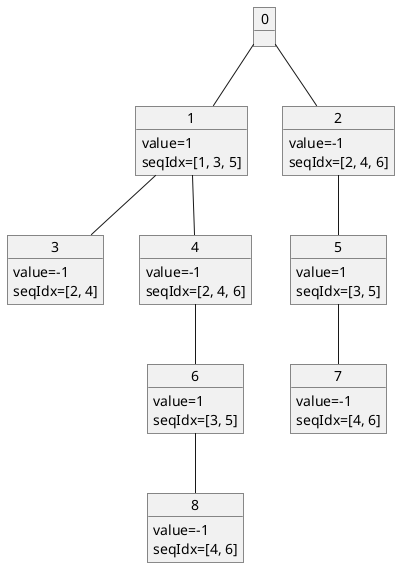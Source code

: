 'This file was automatically generated.
@startuml tree_diagram
object 0
object 1
1 : value=1
1 : seqIdx=[1, 3, 5]
object 2
2 : value=-1
2 : seqIdx=[2, 4, 6]
object 3
3 : value=-1
3 : seqIdx=[2, 4]
object 4
4 : value=-1
4 : seqIdx=[2, 4, 6]
object 5
5 : value=1
5 : seqIdx=[3, 5]
object 6
6 : value=1
6 : seqIdx=[3, 5]
object 7
7 : value=-1
7 : seqIdx=[4, 6]
object 8
8 : value=-1
8 : seqIdx=[4, 6]
0--1
0--2
1--3
1--4
2--5
4--6
5--7
6--8
@enduml